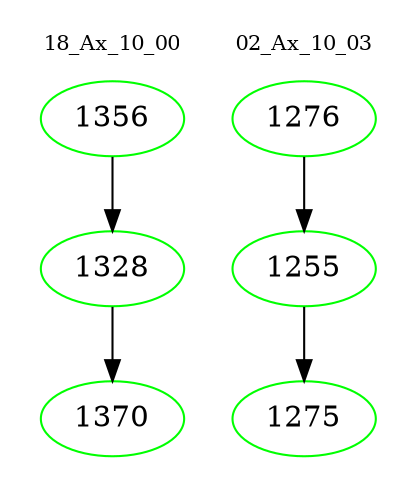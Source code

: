 digraph{
subgraph cluster_0 {
color = white
label = "18_Ax_10_00";
fontsize=10;
T0_1356 [label="1356", color="green"]
T0_1356 -> T0_1328 [color="black"]
T0_1328 [label="1328", color="green"]
T0_1328 -> T0_1370 [color="black"]
T0_1370 [label="1370", color="green"]
}
subgraph cluster_1 {
color = white
label = "02_Ax_10_03";
fontsize=10;
T1_1276 [label="1276", color="green"]
T1_1276 -> T1_1255 [color="black"]
T1_1255 [label="1255", color="green"]
T1_1255 -> T1_1275 [color="black"]
T1_1275 [label="1275", color="green"]
}
}
